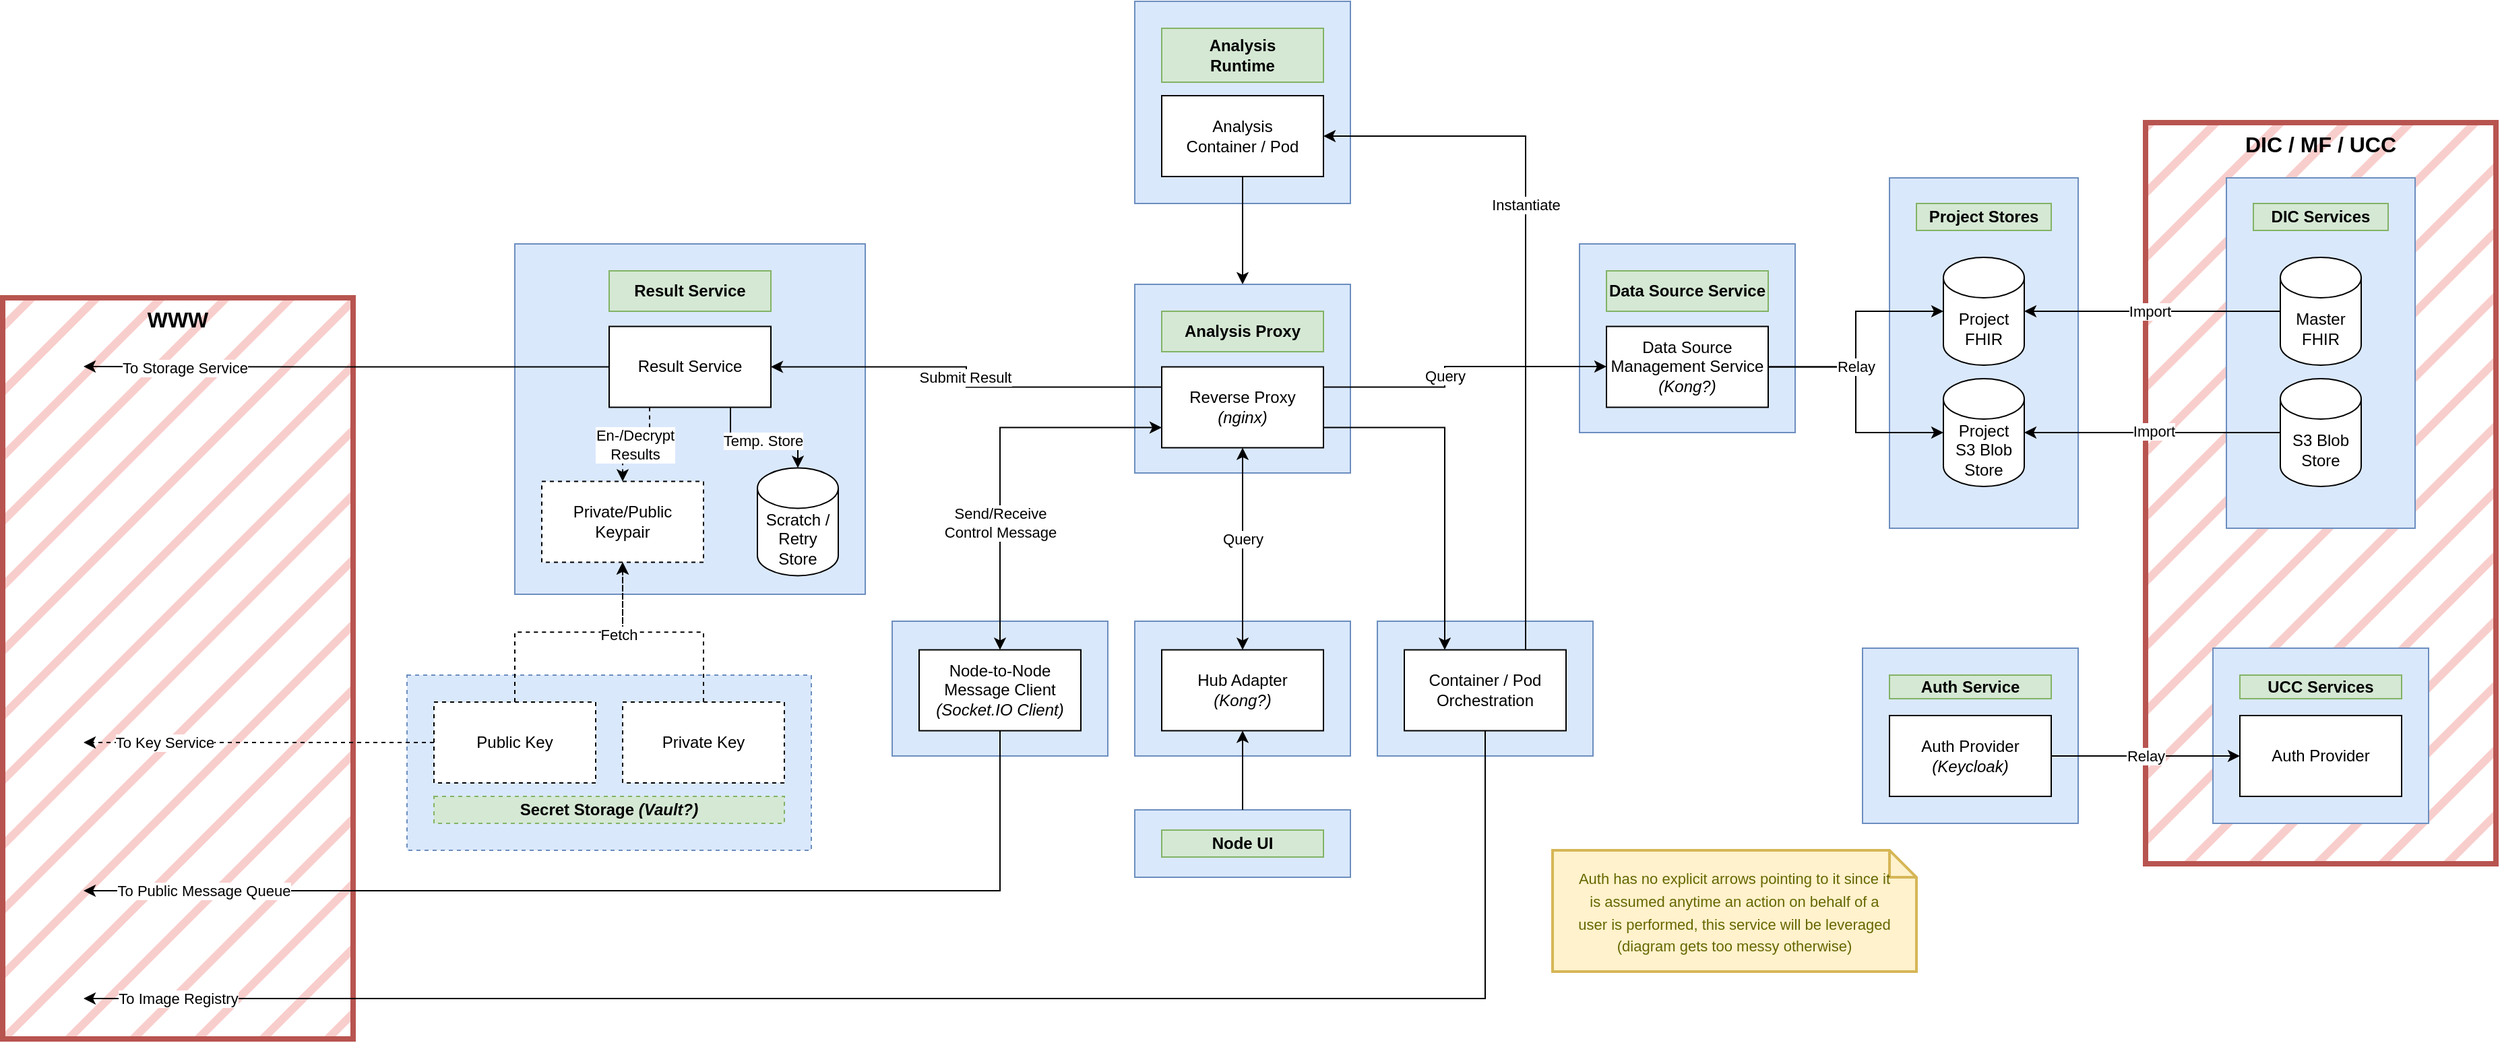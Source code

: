 <mxfile version="23.0.2" type="device">
  <diagram name="Seite-1" id="8FfNwaLF1_TE5Wndri5R">
    <mxGraphModel dx="2261" dy="879" grid="1" gridSize="10" guides="1" tooltips="1" connect="1" arrows="1" fold="1" page="1" pageScale="1" pageWidth="827" pageHeight="1169" math="0" shadow="0">
      <root>
        <mxCell id="0" />
        <mxCell id="1" parent="0" />
        <mxCell id="Ro4WZNaH039gA5qZjd4G-2" value="" style="rounded=0;whiteSpace=wrap;html=1;fillColor=#dae8fc;strokeColor=#6c8ebf;" vertex="1" parent="1">
          <mxGeometry x="470" y="520" width="160" height="100" as="geometry" />
        </mxCell>
        <mxCell id="Ro4WZNaH039gA5qZjd4G-1" value="" style="rounded=0;whiteSpace=wrap;html=1;fillColor=#dae8fc;strokeColor=#6c8ebf;" vertex="1" parent="1">
          <mxGeometry x="650" y="520" width="160" height="100" as="geometry" />
        </mxCell>
        <mxCell id="uV4T7iWYrCP0yUxgHKwE-22" value="&lt;b&gt;&lt;font style=&quot;font-size: 16px;&quot;&gt;WWW&lt;/font&gt;&lt;/b&gt;" style="rounded=0;whiteSpace=wrap;html=1;verticalAlign=top;fillColor=#f8cecc;strokeColor=#b85450;fillStyle=hatch;strokeWidth=4;" parent="1" vertex="1">
          <mxGeometry x="-370" y="280" width="260" height="550" as="geometry" />
        </mxCell>
        <mxCell id="uV4T7iWYrCP0yUxgHKwE-21" value="&lt;b&gt;&lt;font style=&quot;font-size: 16px;&quot;&gt;DIC / MF / UCC&lt;/font&gt;&lt;/b&gt;" style="rounded=0;whiteSpace=wrap;html=1;verticalAlign=top;fillColor=#f8cecc;strokeColor=#b85450;fillStyle=hatch;strokeWidth=4;" parent="1" vertex="1">
          <mxGeometry x="1220" y="150" width="260" height="550" as="geometry" />
        </mxCell>
        <mxCell id="uV4T7iWYrCP0yUxgHKwE-4" value="" style="rounded=0;whiteSpace=wrap;html=1;fillColor=#dae8fc;strokeColor=#6c8ebf;" parent="1" vertex="1">
          <mxGeometry x="800" y="240" width="160" height="140" as="geometry" />
        </mxCell>
        <mxCell id="5ukGvKI6D4XLzl-GQblc-1" value="" style="rounded=0;whiteSpace=wrap;html=1;fillColor=#dae8fc;strokeColor=#6c8ebf;" parent="1" vertex="1">
          <mxGeometry x="1030" y="191" width="140" height="260" as="geometry" />
        </mxCell>
        <mxCell id="DtJ4VASeig7Ck1r89viF-75" value="" style="rounded=0;whiteSpace=wrap;html=1;fillColor=#dae8fc;strokeColor=#6c8ebf;" parent="1" vertex="1">
          <mxGeometry x="290" y="520" width="160" height="100" as="geometry" />
        </mxCell>
        <mxCell id="DtJ4VASeig7Ck1r89viF-48" value="" style="rounded=0;whiteSpace=wrap;html=1;fillColor=#dae8fc;strokeColor=#6c8ebf;" parent="1" vertex="1">
          <mxGeometry x="1270" y="540" width="160" height="130" as="geometry" />
        </mxCell>
        <mxCell id="DtJ4VASeig7Ck1r89viF-10" value="" style="rounded=0;whiteSpace=wrap;html=1;fillColor=#dae8fc;strokeColor=#6c8ebf;" parent="1" vertex="1">
          <mxGeometry x="1280" y="191" width="140" height="260" as="geometry" />
        </mxCell>
        <mxCell id="DtJ4VASeig7Ck1r89viF-6" value="" style="rounded=0;whiteSpace=wrap;html=1;fillColor=#dae8fc;strokeColor=#6c8ebf;" parent="1" vertex="1">
          <mxGeometry x="10" y="240" width="260" height="260" as="geometry" />
        </mxCell>
        <mxCell id="DtJ4VASeig7Ck1r89viF-4" value="" style="rounded=0;whiteSpace=wrap;html=1;fillColor=#dae8fc;strokeColor=#6c8ebf;" parent="1" vertex="1">
          <mxGeometry x="470" y="660" width="160" height="50" as="geometry" />
        </mxCell>
        <mxCell id="DtJ4VASeig7Ck1r89viF-1" value="" style="rounded=0;whiteSpace=wrap;html=1;fillColor=#dae8fc;strokeColor=#6c8ebf;dashed=1;" parent="1" vertex="1">
          <mxGeometry x="-70" y="560" width="300" height="130" as="geometry" />
        </mxCell>
        <mxCell id="DtJ4VASeig7Ck1r89viF-3" value="Node UI" style="rounded=0;whiteSpace=wrap;html=1;fillColor=#d5e8d4;strokeColor=#82b366;fontStyle=1" parent="1" vertex="1">
          <mxGeometry x="490" y="675" width="120" height="20" as="geometry" />
        </mxCell>
        <mxCell id="DtJ4VASeig7Ck1r89viF-5" value="Result Service" style="rounded=0;whiteSpace=wrap;html=1;fillColor=#d5e8d4;strokeColor=#82b366;fontStyle=1" parent="1" vertex="1">
          <mxGeometry x="80" y="260" width="120" height="30" as="geometry" />
        </mxCell>
        <mxCell id="DtJ4VASeig7Ck1r89viF-7" value="" style="rounded=0;whiteSpace=wrap;html=1;fillColor=#dae8fc;strokeColor=#6c8ebf;" parent="1" vertex="1">
          <mxGeometry x="470" y="270" width="160" height="140" as="geometry" />
        </mxCell>
        <mxCell id="fZq8bHVgXu94vc_yzSLM-9" style="edgeStyle=orthogonalEdgeStyle;rounded=0;orthogonalLoop=1;jettySize=auto;html=1;exitX=0;exitY=0.25;exitDx=0;exitDy=0;entryX=1;entryY=0.5;entryDx=0;entryDy=0;" parent="1" source="DtJ4VASeig7Ck1r89viF-8" target="DtJ4VASeig7Ck1r89viF-34" edge="1">
          <mxGeometry relative="1" as="geometry" />
        </mxCell>
        <mxCell id="uV4T7iWYrCP0yUxgHKwE-15" value="Submit Result" style="edgeLabel;html=1;align=center;verticalAlign=middle;resizable=0;points=[];" parent="fZq8bHVgXu94vc_yzSLM-9" vertex="1" connectable="0">
          <mxGeometry x="-0.009" y="1" relative="1" as="geometry">
            <mxPoint y="-2" as="offset" />
          </mxGeometry>
        </mxCell>
        <mxCell id="fZq8bHVgXu94vc_yzSLM-13" style="edgeStyle=orthogonalEdgeStyle;rounded=0;orthogonalLoop=1;jettySize=auto;html=1;exitX=0.5;exitY=1;exitDx=0;exitDy=0;startArrow=classic;startFill=1;" parent="1" source="DtJ4VASeig7Ck1r89viF-8" target="sIKSCeT7I22xQpzKNS8F-3" edge="1">
          <mxGeometry relative="1" as="geometry" />
        </mxCell>
        <mxCell id="fZq8bHVgXu94vc_yzSLM-14" value="Query" style="edgeLabel;html=1;align=center;verticalAlign=middle;resizable=0;points=[];" parent="fZq8bHVgXu94vc_yzSLM-13" vertex="1" connectable="0">
          <mxGeometry x="-0.028" relative="1" as="geometry">
            <mxPoint y="-6" as="offset" />
          </mxGeometry>
        </mxCell>
        <mxCell id="fZq8bHVgXu94vc_yzSLM-22" style="edgeStyle=orthogonalEdgeStyle;rounded=0;orthogonalLoop=1;jettySize=auto;html=1;exitX=0;exitY=0.75;exitDx=0;exitDy=0;startArrow=classic;startFill=1;" parent="1" source="DtJ4VASeig7Ck1r89viF-8" target="fZq8bHVgXu94vc_yzSLM-18" edge="1">
          <mxGeometry relative="1" as="geometry" />
        </mxCell>
        <mxCell id="uV4T7iWYrCP0yUxgHKwE-14" value="Send/Receive&lt;br&gt;Control Message" style="edgeLabel;html=1;align=center;verticalAlign=middle;resizable=0;points=[];" parent="fZq8bHVgXu94vc_yzSLM-22" vertex="1" connectable="0">
          <mxGeometry x="0.334" y="-1" relative="1" as="geometry">
            <mxPoint x="1" as="offset" />
          </mxGeometry>
        </mxCell>
        <mxCell id="5ukGvKI6D4XLzl-GQblc-7" style="edgeStyle=orthogonalEdgeStyle;rounded=0;orthogonalLoop=1;jettySize=auto;html=1;exitX=1;exitY=0.5;exitDx=0;exitDy=0;" parent="1" source="uV4T7iWYrCP0yUxgHKwE-5" target="5ukGvKI6D4XLzl-GQblc-3" edge="1">
          <mxGeometry relative="1" as="geometry">
            <mxPoint x="880" y="330" as="sourcePoint" />
          </mxGeometry>
        </mxCell>
        <mxCell id="5ukGvKI6D4XLzl-GQblc-8" style="edgeStyle=orthogonalEdgeStyle;rounded=0;orthogonalLoop=1;jettySize=auto;html=1;exitX=1;exitY=0.5;exitDx=0;exitDy=0;" parent="1" source="uV4T7iWYrCP0yUxgHKwE-5" target="5ukGvKI6D4XLzl-GQblc-4" edge="1">
          <mxGeometry relative="1" as="geometry">
            <mxPoint x="880" y="336" as="sourcePoint" />
          </mxGeometry>
        </mxCell>
        <mxCell id="5ukGvKI6D4XLzl-GQblc-9" value="Relay" style="edgeLabel;html=1;align=center;verticalAlign=middle;resizable=0;points=[];" parent="5ukGvKI6D4XLzl-GQblc-8" vertex="1" connectable="0">
          <mxGeometry x="-0.133" y="-1" relative="1" as="geometry">
            <mxPoint x="1" y="-13" as="offset" />
          </mxGeometry>
        </mxCell>
        <mxCell id="uV4T7iWYrCP0yUxgHKwE-7" style="edgeStyle=orthogonalEdgeStyle;rounded=0;orthogonalLoop=1;jettySize=auto;html=1;exitX=1;exitY=0.25;exitDx=0;exitDy=0;" parent="1" source="DtJ4VASeig7Ck1r89viF-8" target="uV4T7iWYrCP0yUxgHKwE-5" edge="1">
          <mxGeometry relative="1" as="geometry">
            <Array as="points">
              <mxPoint x="700" y="346" />
              <mxPoint x="700" y="331" />
            </Array>
          </mxGeometry>
        </mxCell>
        <mxCell id="uV4T7iWYrCP0yUxgHKwE-8" value="Query" style="edgeLabel;html=1;align=center;verticalAlign=middle;resizable=0;points=[];" parent="uV4T7iWYrCP0yUxgHKwE-7" vertex="1" connectable="0">
          <mxGeometry x="-0.03" y="1" relative="1" as="geometry">
            <mxPoint x="-4" y="8" as="offset" />
          </mxGeometry>
        </mxCell>
        <mxCell id="Ro4WZNaH039gA5qZjd4G-3" style="edgeStyle=orthogonalEdgeStyle;rounded=0;orthogonalLoop=1;jettySize=auto;html=1;exitX=1;exitY=0.75;exitDx=0;exitDy=0;entryX=0.25;entryY=0;entryDx=0;entryDy=0;" edge="1" parent="1" source="DtJ4VASeig7Ck1r89viF-8" target="DtJ4VASeig7Ck1r89viF-65">
          <mxGeometry relative="1" as="geometry" />
        </mxCell>
        <mxCell id="DtJ4VASeig7Ck1r89viF-8" value="&lt;span style=&quot;font-weight: 400;&quot;&gt;Reverse Proxy&lt;br&gt;&lt;i&gt;(nginx)&lt;/i&gt;&lt;br&gt;&lt;/span&gt;" style="rounded=0;whiteSpace=wrap;html=1;fontStyle=1" parent="1" vertex="1">
          <mxGeometry x="490" y="331.25" width="120" height="60" as="geometry" />
        </mxCell>
        <mxCell id="DtJ4VASeig7Ck1r89viF-11" value="DIC Services" style="rounded=0;whiteSpace=wrap;html=1;fillColor=#d5e8d4;strokeColor=#82b366;fontStyle=1" parent="1" vertex="1">
          <mxGeometry x="1300" y="210" width="100" height="20" as="geometry" />
        </mxCell>
        <mxCell id="DtJ4VASeig7Ck1r89viF-14" value="Master&lt;br&gt;FHIR" style="shape=cylinder3;whiteSpace=wrap;html=1;boundedLbl=1;backgroundOutline=1;size=15;" parent="1" vertex="1">
          <mxGeometry x="1320" y="250" width="60" height="80" as="geometry" />
        </mxCell>
        <mxCell id="DtJ4VASeig7Ck1r89viF-15" value="S3 Blob&lt;br&gt;Store" style="shape=cylinder3;whiteSpace=wrap;html=1;boundedLbl=1;backgroundOutline=1;size=15;" parent="1" vertex="1">
          <mxGeometry x="1320" y="340" width="60" height="80" as="geometry" />
        </mxCell>
        <mxCell id="DtJ4VASeig7Ck1r89viF-19" value="" style="rounded=0;whiteSpace=wrap;html=1;fillColor=#dae8fc;strokeColor=#6c8ebf;" parent="1" vertex="1">
          <mxGeometry x="470" y="60" width="160" height="150" as="geometry" />
        </mxCell>
        <mxCell id="DtJ4VASeig7Ck1r89viF-20" value="Analysis&lt;br&gt;Runtime" style="rounded=0;whiteSpace=wrap;html=1;fillColor=#d5e8d4;strokeColor=#82b366;fontStyle=1" parent="1" vertex="1">
          <mxGeometry x="490" y="80" width="120" height="40" as="geometry" />
        </mxCell>
        <mxCell id="fZq8bHVgXu94vc_yzSLM-10" style="edgeStyle=orthogonalEdgeStyle;rounded=0;orthogonalLoop=1;jettySize=auto;html=1;exitX=0.5;exitY=1;exitDx=0;exitDy=0;" parent="1" source="DtJ4VASeig7Ck1r89viF-21" target="DtJ4VASeig7Ck1r89viF-7" edge="1">
          <mxGeometry relative="1" as="geometry" />
        </mxCell>
        <mxCell id="DtJ4VASeig7Ck1r89viF-21" value="Analysis &lt;br&gt;Container / Pod" style="rounded=0;whiteSpace=wrap;html=1;" parent="1" vertex="1">
          <mxGeometry x="490" y="130" width="120" height="60" as="geometry" />
        </mxCell>
        <mxCell id="DtJ4VASeig7Ck1r89viF-32" value="Analysis Proxy" style="rounded=0;whiteSpace=wrap;html=1;fillColor=#d5e8d4;strokeColor=#82b366;fontStyle=1" parent="1" vertex="1">
          <mxGeometry x="490" y="290" width="120" height="30" as="geometry" />
        </mxCell>
        <mxCell id="DtJ4VASeig7Ck1r89viF-52" style="edgeStyle=orthogonalEdgeStyle;rounded=0;orthogonalLoop=1;jettySize=auto;html=1;exitX=0.5;exitY=0;exitDx=0;exitDy=0;entryX=0.5;entryY=1;entryDx=0;entryDy=0;dashed=1;" parent="1" source="DtJ4VASeig7Ck1r89viF-33" target="DtJ4VASeig7Ck1r89viF-36" edge="1">
          <mxGeometry relative="1" as="geometry">
            <mxPoint x="80" y="491.25" as="targetPoint" />
          </mxGeometry>
        </mxCell>
        <mxCell id="DtJ4VASeig7Ck1r89viF-33" value="Private Key" style="rounded=0;whiteSpace=wrap;html=1;dashed=1;" parent="1" vertex="1">
          <mxGeometry x="90" y="580" width="120" height="60" as="geometry" />
        </mxCell>
        <mxCell id="DtJ4VASeig7Ck1r89viF-39" style="edgeStyle=orthogonalEdgeStyle;rounded=0;orthogonalLoop=1;jettySize=auto;html=1;exitX=0.25;exitY=1;exitDx=0;exitDy=0;dashed=1;" parent="1" source="DtJ4VASeig7Ck1r89viF-34" target="DtJ4VASeig7Ck1r89viF-36" edge="1">
          <mxGeometry relative="1" as="geometry" />
        </mxCell>
        <mxCell id="DtJ4VASeig7Ck1r89viF-40" value="En-/Decrypt&lt;br&gt;Results" style="edgeLabel;html=1;align=center;verticalAlign=middle;resizable=0;points=[];" parent="DtJ4VASeig7Ck1r89viF-39" vertex="1" connectable="0">
          <mxGeometry x="0.031" relative="1" as="geometry">
            <mxPoint as="offset" />
          </mxGeometry>
        </mxCell>
        <mxCell id="DtJ4VASeig7Ck1r89viF-63" style="edgeStyle=orthogonalEdgeStyle;rounded=0;orthogonalLoop=1;jettySize=auto;html=1;exitX=0;exitY=0.5;exitDx=0;exitDy=0;" parent="1" source="DtJ4VASeig7Ck1r89viF-34" edge="1">
          <mxGeometry relative="1" as="geometry">
            <mxPoint x="-310" y="331" as="targetPoint" />
          </mxGeometry>
        </mxCell>
        <mxCell id="DtJ4VASeig7Ck1r89viF-64" value="To Storage Service" style="edgeLabel;html=1;align=center;verticalAlign=middle;resizable=0;points=[];" parent="DtJ4VASeig7Ck1r89viF-63" vertex="1" connectable="0">
          <mxGeometry x="0.004" y="2" relative="1" as="geometry">
            <mxPoint x="-119" y="-2" as="offset" />
          </mxGeometry>
        </mxCell>
        <mxCell id="DtJ4VASeig7Ck1r89viF-34" value="Result Service" style="rounded=0;whiteSpace=wrap;html=1;" parent="1" vertex="1">
          <mxGeometry x="80" y="301.25" width="120" height="60" as="geometry" />
        </mxCell>
        <mxCell id="DtJ4VASeig7Ck1r89viF-36" value="Private/Public&lt;br&gt;Keypair" style="rounded=0;whiteSpace=wrap;html=1;dashed=1;" parent="1" vertex="1">
          <mxGeometry x="30" y="416.25" width="120" height="60" as="geometry" />
        </mxCell>
        <mxCell id="DtJ4VASeig7Ck1r89viF-45" value="UCC Services" style="rounded=0;whiteSpace=wrap;html=1;fillColor=#d5e8d4;strokeColor=#82b366;fontStyle=1" parent="1" vertex="1">
          <mxGeometry x="1290" y="560" width="120" height="17.5" as="geometry" />
        </mxCell>
        <mxCell id="DtJ4VASeig7Ck1r89viF-47" value="&lt;span style=&quot;font-weight: 400;&quot;&gt;Auth Provider&lt;/span&gt;" style="rounded=0;whiteSpace=wrap;html=1;fontStyle=1" parent="1" vertex="1">
          <mxGeometry x="1290" y="590" width="120" height="60" as="geometry" />
        </mxCell>
        <mxCell id="DtJ4VASeig7Ck1r89viF-51" style="edgeStyle=orthogonalEdgeStyle;rounded=0;orthogonalLoop=1;jettySize=auto;html=1;exitX=0.5;exitY=0;exitDx=0;exitDy=0;entryX=0.5;entryY=1;entryDx=0;entryDy=0;dashed=1;" parent="1" source="DtJ4VASeig7Ck1r89viF-50" target="DtJ4VASeig7Ck1r89viF-36" edge="1">
          <mxGeometry relative="1" as="geometry" />
        </mxCell>
        <mxCell id="DtJ4VASeig7Ck1r89viF-53" value="Fetch" style="edgeLabel;html=1;align=center;verticalAlign=middle;resizable=0;points=[];" parent="DtJ4VASeig7Ck1r89viF-51" vertex="1" connectable="0">
          <mxGeometry x="0.309" y="-1" relative="1" as="geometry">
            <mxPoint x="8" y="1" as="offset" />
          </mxGeometry>
        </mxCell>
        <mxCell id="DtJ4VASeig7Ck1r89viF-54" style="edgeStyle=orthogonalEdgeStyle;rounded=0;orthogonalLoop=1;jettySize=auto;html=1;exitX=0;exitY=0.5;exitDx=0;exitDy=0;dashed=1;" parent="1" source="DtJ4VASeig7Ck1r89viF-50" edge="1">
          <mxGeometry relative="1" as="geometry">
            <mxPoint x="-310" y="610" as="targetPoint" />
          </mxGeometry>
        </mxCell>
        <mxCell id="DtJ4VASeig7Ck1r89viF-55" value="To Key Service" style="edgeLabel;html=1;align=center;verticalAlign=middle;resizable=0;points=[];" parent="DtJ4VASeig7Ck1r89viF-54" vertex="1" connectable="0">
          <mxGeometry x="-0.001" y="2" relative="1" as="geometry">
            <mxPoint x="-71" y="-3" as="offset" />
          </mxGeometry>
        </mxCell>
        <mxCell id="DtJ4VASeig7Ck1r89viF-50" value="Public Key" style="rounded=0;whiteSpace=wrap;html=1;dashed=1;" parent="1" vertex="1">
          <mxGeometry x="-50" y="580" width="120" height="60" as="geometry" />
        </mxCell>
        <mxCell id="DtJ4VASeig7Ck1r89viF-56" value="Secret Storage &lt;i&gt;(Vault?)&lt;/i&gt;" style="rounded=0;whiteSpace=wrap;html=1;fillColor=#d5e8d4;strokeColor=#82b366;fontStyle=1;dashed=1;" parent="1" vertex="1">
          <mxGeometry x="-50" y="650" width="260" height="20" as="geometry" />
        </mxCell>
        <mxCell id="DtJ4VASeig7Ck1r89viF-57" value="" style="rounded=0;whiteSpace=wrap;html=1;fillColor=#dae8fc;strokeColor=#6c8ebf;perimeterSpacing=0;strokeWidth=1;" parent="1" vertex="1">
          <mxGeometry x="1010" y="540" width="160" height="130" as="geometry" />
        </mxCell>
        <mxCell id="DtJ4VASeig7Ck1r89viF-58" value="Auth Service" style="rounded=0;whiteSpace=wrap;html=1;fillColor=#d5e8d4;strokeColor=#82b366;fontStyle=1" parent="1" vertex="1">
          <mxGeometry x="1030" y="560" width="120" height="17.5" as="geometry" />
        </mxCell>
        <mxCell id="DtJ4VASeig7Ck1r89viF-60" style="edgeStyle=orthogonalEdgeStyle;rounded=0;orthogonalLoop=1;jettySize=auto;html=1;exitX=1;exitY=0.5;exitDx=0;exitDy=0;" parent="1" source="DtJ4VASeig7Ck1r89viF-59" target="DtJ4VASeig7Ck1r89viF-47" edge="1">
          <mxGeometry relative="1" as="geometry">
            <mxPoint x="1190" y="877.5" as="sourcePoint" />
          </mxGeometry>
        </mxCell>
        <mxCell id="DtJ4VASeig7Ck1r89viF-61" value="Relay" style="edgeLabel;html=1;align=center;verticalAlign=middle;resizable=0;points=[];" parent="DtJ4VASeig7Ck1r89viF-60" vertex="1" connectable="0">
          <mxGeometry x="-0.011" y="-1" relative="1" as="geometry">
            <mxPoint x="1" y="-1" as="offset" />
          </mxGeometry>
        </mxCell>
        <mxCell id="DtJ4VASeig7Ck1r89viF-59" value="&lt;span style=&quot;font-weight: 400;&quot;&gt;Auth Provider&lt;br&gt;&lt;i&gt;(Keycloak)&lt;/i&gt;&lt;br&gt;&lt;/span&gt;" style="rounded=0;whiteSpace=wrap;html=1;fontStyle=1" parent="1" vertex="1">
          <mxGeometry x="1030" y="590" width="120" height="60" as="geometry" />
        </mxCell>
        <mxCell id="uV4T7iWYrCP0yUxgHKwE-12" style="edgeStyle=orthogonalEdgeStyle;rounded=0;orthogonalLoop=1;jettySize=auto;html=1;exitX=0.75;exitY=0;exitDx=0;exitDy=0;entryX=1;entryY=0.5;entryDx=0;entryDy=0;" parent="1" source="DtJ4VASeig7Ck1r89viF-65" target="DtJ4VASeig7Ck1r89viF-21" edge="1">
          <mxGeometry relative="1" as="geometry" />
        </mxCell>
        <mxCell id="uV4T7iWYrCP0yUxgHKwE-13" value="Instantiate" style="edgeLabel;html=1;align=center;verticalAlign=middle;resizable=0;points=[];" parent="uV4T7iWYrCP0yUxgHKwE-12" vertex="1" connectable="0">
          <mxGeometry x="0.291" y="-1" relative="1" as="geometry">
            <mxPoint x="-1" y="12" as="offset" />
          </mxGeometry>
        </mxCell>
        <mxCell id="uV4T7iWYrCP0yUxgHKwE-18" style="edgeStyle=orthogonalEdgeStyle;rounded=0;orthogonalLoop=1;jettySize=auto;html=1;exitX=0.5;exitY=1;exitDx=0;exitDy=0;" parent="1" source="DtJ4VASeig7Ck1r89viF-65" edge="1">
          <mxGeometry relative="1" as="geometry">
            <mxPoint x="-310" y="800" as="targetPoint" />
            <Array as="points">
              <mxPoint x="730" y="800" />
            </Array>
          </mxGeometry>
        </mxCell>
        <mxCell id="uV4T7iWYrCP0yUxgHKwE-19" value="To Image Registry" style="edgeLabel;html=1;align=center;verticalAlign=middle;resizable=0;points=[];" parent="uV4T7iWYrCP0yUxgHKwE-18" vertex="1" connectable="0">
          <mxGeometry x="0.856" y="2" relative="1" as="geometry">
            <mxPoint x="-20" y="-2" as="offset" />
          </mxGeometry>
        </mxCell>
        <mxCell id="DtJ4VASeig7Ck1r89viF-65" value="Container /&amp;nbsp;Pod&lt;br&gt;Orchestration" style="rounded=0;whiteSpace=wrap;html=1;" parent="1" vertex="1">
          <mxGeometry x="670" y="541.25" width="120" height="60" as="geometry" />
        </mxCell>
        <mxCell id="sIKSCeT7I22xQpzKNS8F-1" value="&lt;font style=&quot;font-size: 11px;&quot;&gt;Auth has no explicit arrows pointing to it since it is assumed anytime an action on behalf of a user is performed, this service will be leveraged (diagram gets too messy otherwise)&lt;/font&gt;" style="shape=note;strokeWidth=2;fontSize=14;size=20;whiteSpace=wrap;html=1;fillColor=#fff2cc;strokeColor=#d6b656;fontColor=#666600;spacing=0;spacingTop=2;spacingBottom=2;spacingLeft=20;spacingRight=20;" parent="1" vertex="1">
          <mxGeometry x="780" y="690" width="270" height="90" as="geometry" />
        </mxCell>
        <mxCell id="sIKSCeT7I22xQpzKNS8F-3" value="Hub Adapter&lt;br&gt;&lt;i&gt;(Kong?)&lt;/i&gt;" style="rounded=0;whiteSpace=wrap;html=1;" parent="1" vertex="1">
          <mxGeometry x="490" y="541.25" width="120" height="60" as="geometry" />
        </mxCell>
        <mxCell id="uV4T7iWYrCP0yUxgHKwE-16" style="edgeStyle=orthogonalEdgeStyle;rounded=0;orthogonalLoop=1;jettySize=auto;html=1;exitX=0.5;exitY=1;exitDx=0;exitDy=0;" parent="1" source="fZq8bHVgXu94vc_yzSLM-18" edge="1">
          <mxGeometry relative="1" as="geometry">
            <mxPoint x="-310" y="720" as="targetPoint" />
            <Array as="points">
              <mxPoint x="370" y="720" />
            </Array>
          </mxGeometry>
        </mxCell>
        <mxCell id="uV4T7iWYrCP0yUxgHKwE-17" value="To Public Message Queue" style="edgeLabel;html=1;align=center;verticalAlign=middle;resizable=0;points=[];" parent="uV4T7iWYrCP0yUxgHKwE-16" vertex="1" connectable="0">
          <mxGeometry x="0.876" relative="1" as="geometry">
            <mxPoint x="39" as="offset" />
          </mxGeometry>
        </mxCell>
        <mxCell id="fZq8bHVgXu94vc_yzSLM-18" value="Node-to-Node Message Client&lt;br&gt;&lt;i&gt;(Socket.IO Client)&lt;/i&gt;" style="rounded=0;whiteSpace=wrap;html=1;" parent="1" vertex="1">
          <mxGeometry x="310" y="541.25" width="120" height="60" as="geometry" />
        </mxCell>
        <mxCell id="5ukGvKI6D4XLzl-GQblc-2" value="Project Stores" style="rounded=0;whiteSpace=wrap;html=1;fillColor=#d5e8d4;strokeColor=#82b366;fontStyle=1" parent="1" vertex="1">
          <mxGeometry x="1050" y="210" width="100" height="20" as="geometry" />
        </mxCell>
        <mxCell id="5ukGvKI6D4XLzl-GQblc-3" value="Project&lt;br&gt;FHIR" style="shape=cylinder3;whiteSpace=wrap;html=1;boundedLbl=1;backgroundOutline=1;size=15;" parent="1" vertex="1">
          <mxGeometry x="1070" y="250" width="60" height="80" as="geometry" />
        </mxCell>
        <mxCell id="5ukGvKI6D4XLzl-GQblc-4" value="Project&lt;br&gt;S3 Blob&lt;br&gt;Store" style="shape=cylinder3;whiteSpace=wrap;html=1;boundedLbl=1;backgroundOutline=1;size=15;" parent="1" vertex="1">
          <mxGeometry x="1070" y="340" width="60" height="80" as="geometry" />
        </mxCell>
        <mxCell id="5ukGvKI6D4XLzl-GQblc-6" style="edgeStyle=orthogonalEdgeStyle;rounded=0;orthogonalLoop=1;jettySize=auto;html=1;exitX=0;exitY=0.5;exitDx=0;exitDy=0;exitPerimeter=0;entryX=1;entryY=0.5;entryDx=0;entryDy=0;entryPerimeter=0;" parent="1" source="DtJ4VASeig7Ck1r89viF-15" target="5ukGvKI6D4XLzl-GQblc-4" edge="1">
          <mxGeometry relative="1" as="geometry" />
        </mxCell>
        <mxCell id="5ukGvKI6D4XLzl-GQblc-11" value="Import" style="edgeLabel;html=1;align=center;verticalAlign=middle;resizable=0;points=[];" parent="5ukGvKI6D4XLzl-GQblc-6" vertex="1" connectable="0">
          <mxGeometry x="-0.009" y="-1" relative="1" as="geometry">
            <mxPoint as="offset" />
          </mxGeometry>
        </mxCell>
        <mxCell id="5ukGvKI6D4XLzl-GQblc-5" style="edgeStyle=orthogonalEdgeStyle;rounded=0;orthogonalLoop=1;jettySize=auto;html=1;exitX=0;exitY=0.5;exitDx=0;exitDy=0;exitPerimeter=0;" parent="1" source="DtJ4VASeig7Ck1r89viF-14" target="5ukGvKI6D4XLzl-GQblc-3" edge="1">
          <mxGeometry relative="1" as="geometry" />
        </mxCell>
        <mxCell id="5ukGvKI6D4XLzl-GQblc-10" value="Import" style="edgeLabel;html=1;align=center;verticalAlign=middle;resizable=0;points=[];" parent="5ukGvKI6D4XLzl-GQblc-5" vertex="1" connectable="0">
          <mxGeometry x="0.021" relative="1" as="geometry">
            <mxPoint as="offset" />
          </mxGeometry>
        </mxCell>
        <mxCell id="uV4T7iWYrCP0yUxgHKwE-5" value="&lt;span style=&quot;font-weight: 400;&quot;&gt;Data Source Management Service&lt;br&gt;&lt;i&gt;(Kong?)&lt;/i&gt;&lt;br&gt;&lt;/span&gt;" style="rounded=0;whiteSpace=wrap;html=1;fontStyle=1" parent="1" vertex="1">
          <mxGeometry x="820" y="301.25" width="120" height="60" as="geometry" />
        </mxCell>
        <mxCell id="uV4T7iWYrCP0yUxgHKwE-6" value="Data Source Service" style="rounded=0;whiteSpace=wrap;html=1;fillColor=#d5e8d4;strokeColor=#82b366;fontStyle=1" parent="1" vertex="1">
          <mxGeometry x="820" y="260" width="120" height="30" as="geometry" />
        </mxCell>
        <mxCell id="uV4T7iWYrCP0yUxgHKwE-9" value="Scratch /&lt;br&gt;Retry Store" style="shape=cylinder3;whiteSpace=wrap;html=1;boundedLbl=1;backgroundOutline=1;size=15;" parent="1" vertex="1">
          <mxGeometry x="190" y="406.25" width="60" height="80" as="geometry" />
        </mxCell>
        <mxCell id="uV4T7iWYrCP0yUxgHKwE-10" style="edgeStyle=orthogonalEdgeStyle;rounded=0;orthogonalLoop=1;jettySize=auto;html=1;exitX=0.75;exitY=1;exitDx=0;exitDy=0;entryX=0.5;entryY=0;entryDx=0;entryDy=0;entryPerimeter=0;" parent="1" source="DtJ4VASeig7Ck1r89viF-34" target="uV4T7iWYrCP0yUxgHKwE-9" edge="1">
          <mxGeometry relative="1" as="geometry" />
        </mxCell>
        <mxCell id="uV4T7iWYrCP0yUxgHKwE-11" value="Temp. Store" style="edgeLabel;html=1;align=center;verticalAlign=middle;resizable=0;points=[];" parent="uV4T7iWYrCP0yUxgHKwE-10" vertex="1" connectable="0">
          <mxGeometry x="-0.022" y="-2" relative="1" as="geometry">
            <mxPoint as="offset" />
          </mxGeometry>
        </mxCell>
        <mxCell id="Pz6Hu6aChNbo40V0Dmmi-5" style="edgeStyle=orthogonalEdgeStyle;rounded=0;orthogonalLoop=1;jettySize=auto;html=1;exitX=0.5;exitY=0;exitDx=0;exitDy=0;entryX=0.5;entryY=1;entryDx=0;entryDy=0;" parent="1" source="DtJ4VASeig7Ck1r89viF-4" target="sIKSCeT7I22xQpzKNS8F-3" edge="1">
          <mxGeometry relative="1" as="geometry" />
        </mxCell>
      </root>
    </mxGraphModel>
  </diagram>
</mxfile>

